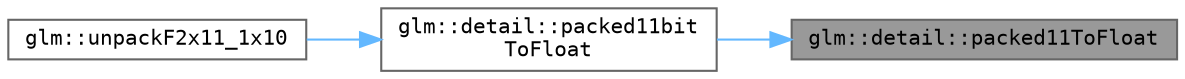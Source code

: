 digraph "glm::detail::packed11ToFloat"
{
 // LATEX_PDF_SIZE
  bgcolor="transparent";
  edge [fontname=Terminal,fontsize=10,labelfontname=Helvetica,labelfontsize=10];
  node [fontname=Terminal,fontsize=10,shape=box,height=0.2,width=0.4];
  rankdir="RL";
  Node1 [label="glm::detail::packed11ToFloat",height=0.2,width=0.4,color="gray40", fillcolor="grey60", style="filled", fontcolor="black",tooltip=" "];
  Node1 -> Node2 [dir="back",color="steelblue1",style="solid"];
  Node2 [label="glm::detail::packed11bit\lToFloat",height=0.2,width=0.4,color="grey40", fillcolor="white", style="filled",URL="$namespaceglm_1_1detail.html#a0148d59bbb6dbf6c0f296e73a527c225",tooltip=" "];
  Node2 -> Node3 [dir="back",color="steelblue1",style="solid"];
  Node3 [label="glm::unpackF2x11_1x10",height=0.2,width=0.4,color="grey40", fillcolor="white", style="filled",URL="$group__gtc__packing.html#ga8b9c7991eb021d95c778bf5c0b2f7824",tooltip=" "];
}
